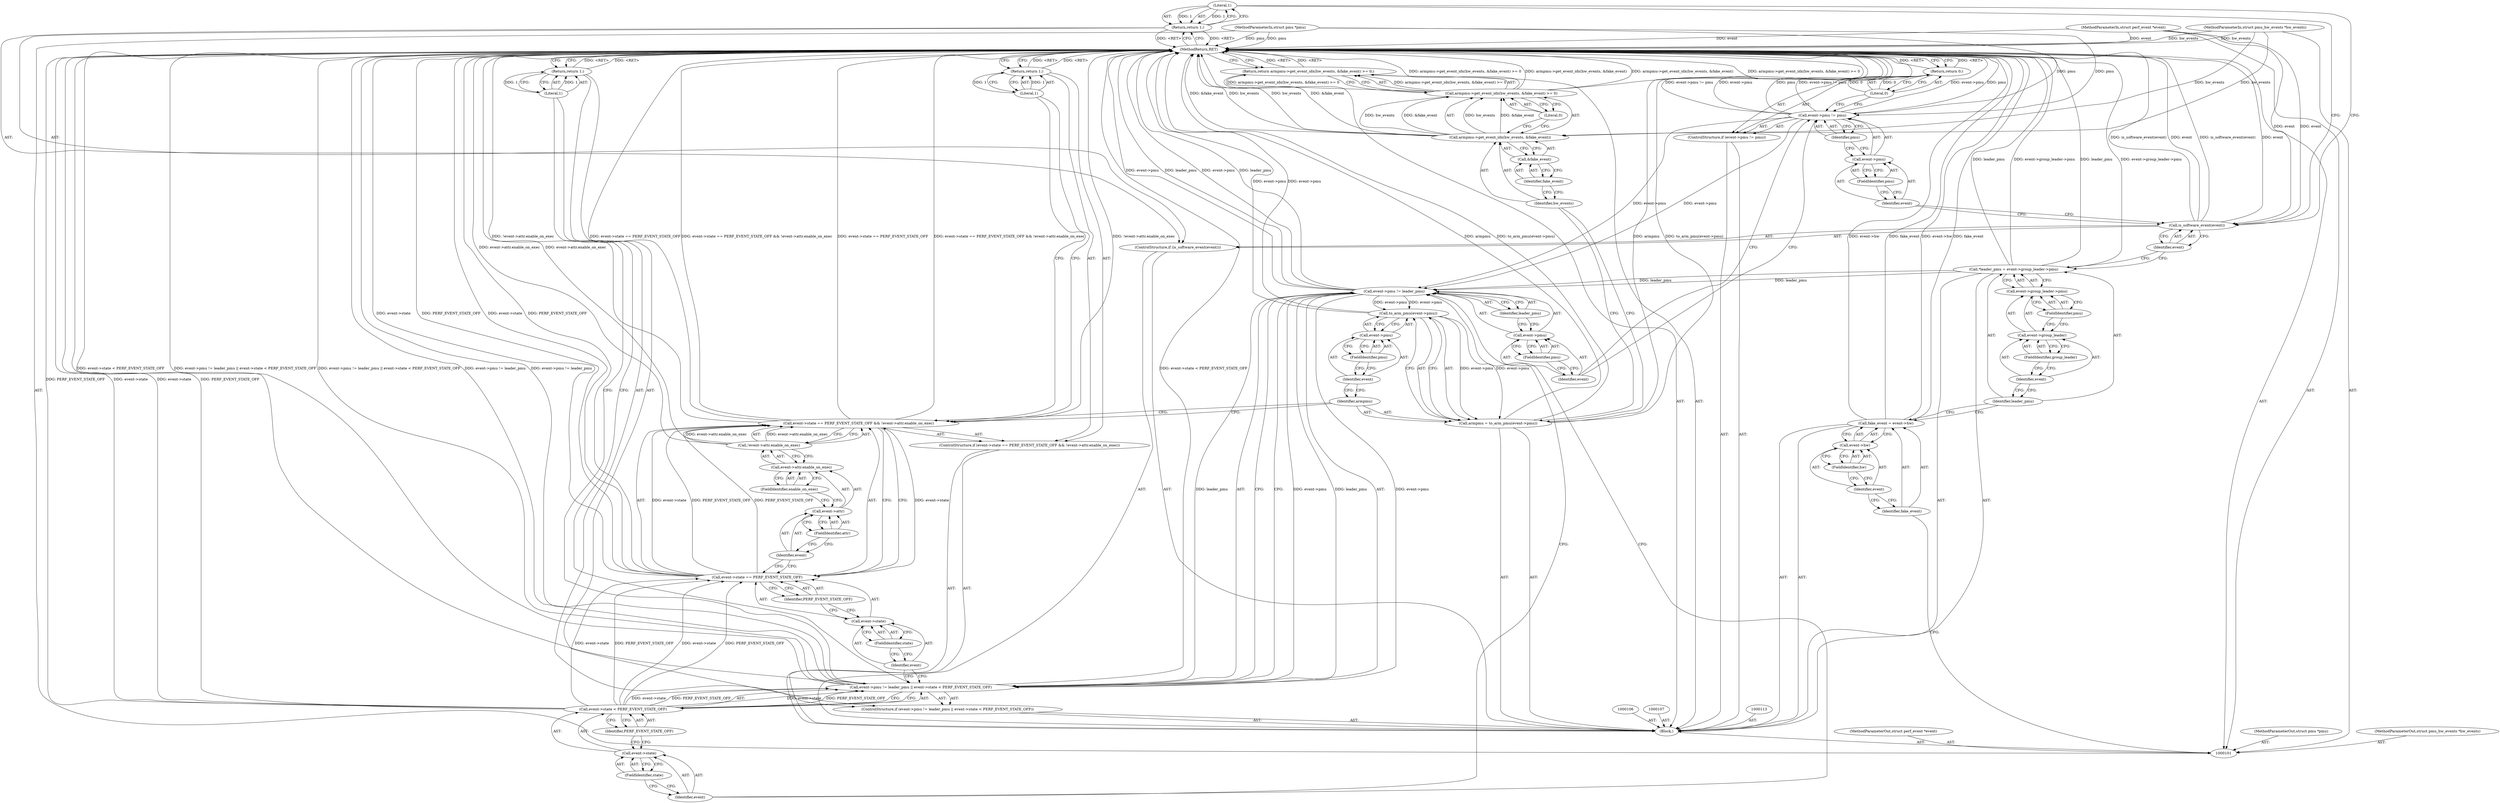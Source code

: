 digraph "0_linux_8fff105e13041e49b82f92eef034f363a6b1c071" {
"1000125" [label="(Literal,1)"];
"1000124" [label="(Return,return 1;)"];
"1000126" [label="(ControlStructure,if (event->pmu != pmu))"];
"1000130" [label="(FieldIdentifier,pmu)"];
"1000131" [label="(Identifier,pmu)"];
"1000127" [label="(Call,event->pmu != pmu)"];
"1000128" [label="(Call,event->pmu)"];
"1000129" [label="(Identifier,event)"];
"1000132" [label="(Return,return 0;)"];
"1000133" [label="(Literal,0)"];
"1000176" [label="(MethodReturn,RET)"];
"1000102" [label="(MethodParameterIn,struct pmu *pmu)"];
"1000252" [label="(MethodParameterOut,struct pmu *pmu)"];
"1000103" [label="(MethodParameterIn,struct pmu_hw_events *hw_events)"];
"1000253" [label="(MethodParameterOut,struct pmu_hw_events *hw_events)"];
"1000139" [label="(FieldIdentifier,pmu)"];
"1000134" [label="(ControlStructure,if (event->pmu != leader_pmu || event->state < PERF_EVENT_STATE_OFF))"];
"1000140" [label="(Identifier,leader_pmu)"];
"1000141" [label="(Call,event->state < PERF_EVENT_STATE_OFF)"];
"1000142" [label="(Call,event->state)"];
"1000143" [label="(Identifier,event)"];
"1000144" [label="(FieldIdentifier,state)"];
"1000145" [label="(Identifier,PERF_EVENT_STATE_OFF)"];
"1000135" [label="(Call,event->pmu != leader_pmu || event->state < PERF_EVENT_STATE_OFF)"];
"1000136" [label="(Call,event->pmu != leader_pmu)"];
"1000137" [label="(Call,event->pmu)"];
"1000138" [label="(Identifier,event)"];
"1000147" [label="(Literal,1)"];
"1000146" [label="(Return,return 1;)"];
"1000153" [label="(FieldIdentifier,state)"];
"1000148" [label="(ControlStructure,if (event->state == PERF_EVENT_STATE_OFF && !event->attr.enable_on_exec))"];
"1000154" [label="(Identifier,PERF_EVENT_STATE_OFF)"];
"1000155" [label="(Call,!event->attr.enable_on_exec)"];
"1000156" [label="(Call,event->attr.enable_on_exec)"];
"1000157" [label="(Call,event->attr)"];
"1000158" [label="(Identifier,event)"];
"1000159" [label="(FieldIdentifier,attr)"];
"1000160" [label="(FieldIdentifier,enable_on_exec)"];
"1000149" [label="(Call,event->state == PERF_EVENT_STATE_OFF && !event->attr.enable_on_exec)"];
"1000150" [label="(Call,event->state == PERF_EVENT_STATE_OFF)"];
"1000151" [label="(Call,event->state)"];
"1000152" [label="(Identifier,event)"];
"1000162" [label="(Literal,1)"];
"1000161" [label="(Return,return 1;)"];
"1000163" [label="(Call,armpmu = to_arm_pmu(event->pmu))"];
"1000164" [label="(Identifier,armpmu)"];
"1000165" [label="(Call,to_arm_pmu(event->pmu))"];
"1000166" [label="(Call,event->pmu)"];
"1000167" [label="(Identifier,event)"];
"1000168" [label="(FieldIdentifier,pmu)"];
"1000169" [label="(Return,return armpmu->get_event_idx(hw_events, &fake_event) >= 0;)"];
"1000172" [label="(Identifier,hw_events)"];
"1000173" [label="(Call,&fake_event)"];
"1000174" [label="(Identifier,fake_event)"];
"1000175" [label="(Literal,0)"];
"1000170" [label="(Call,armpmu->get_event_idx(hw_events, &fake_event) >= 0)"];
"1000171" [label="(Call,armpmu->get_event_idx(hw_events, &fake_event))"];
"1000104" [label="(MethodParameterIn,struct perf_event *event)"];
"1000254" [label="(MethodParameterOut,struct perf_event *event)"];
"1000105" [label="(Block,)"];
"1000108" [label="(Call,fake_event = event->hw)"];
"1000109" [label="(Identifier,fake_event)"];
"1000110" [label="(Call,event->hw)"];
"1000111" [label="(Identifier,event)"];
"1000112" [label="(FieldIdentifier,hw)"];
"1000114" [label="(Call,*leader_pmu = event->group_leader->pmu)"];
"1000115" [label="(Identifier,leader_pmu)"];
"1000116" [label="(Call,event->group_leader->pmu)"];
"1000117" [label="(Call,event->group_leader)"];
"1000118" [label="(Identifier,event)"];
"1000119" [label="(FieldIdentifier,group_leader)"];
"1000120" [label="(FieldIdentifier,pmu)"];
"1000121" [label="(ControlStructure,if (is_software_event(event)))"];
"1000123" [label="(Identifier,event)"];
"1000122" [label="(Call,is_software_event(event))"];
"1000125" -> "1000124"  [label="AST: "];
"1000125" -> "1000122"  [label="CFG: "];
"1000124" -> "1000125"  [label="CFG: "];
"1000125" -> "1000124"  [label="DDG: 1"];
"1000124" -> "1000121"  [label="AST: "];
"1000124" -> "1000125"  [label="CFG: "];
"1000125" -> "1000124"  [label="AST: "];
"1000176" -> "1000124"  [label="CFG: "];
"1000124" -> "1000176"  [label="DDG: <RET>"];
"1000125" -> "1000124"  [label="DDG: 1"];
"1000126" -> "1000105"  [label="AST: "];
"1000127" -> "1000126"  [label="AST: "];
"1000132" -> "1000126"  [label="AST: "];
"1000130" -> "1000128"  [label="AST: "];
"1000130" -> "1000129"  [label="CFG: "];
"1000128" -> "1000130"  [label="CFG: "];
"1000131" -> "1000127"  [label="AST: "];
"1000131" -> "1000128"  [label="CFG: "];
"1000127" -> "1000131"  [label="CFG: "];
"1000127" -> "1000126"  [label="AST: "];
"1000127" -> "1000131"  [label="CFG: "];
"1000128" -> "1000127"  [label="AST: "];
"1000131" -> "1000127"  [label="AST: "];
"1000133" -> "1000127"  [label="CFG: "];
"1000138" -> "1000127"  [label="CFG: "];
"1000127" -> "1000176"  [label="DDG: event->pmu != pmu"];
"1000127" -> "1000176"  [label="DDG: event->pmu"];
"1000127" -> "1000176"  [label="DDG: pmu"];
"1000102" -> "1000127"  [label="DDG: pmu"];
"1000127" -> "1000136"  [label="DDG: event->pmu"];
"1000128" -> "1000127"  [label="AST: "];
"1000128" -> "1000130"  [label="CFG: "];
"1000129" -> "1000128"  [label="AST: "];
"1000130" -> "1000128"  [label="AST: "];
"1000131" -> "1000128"  [label="CFG: "];
"1000129" -> "1000128"  [label="AST: "];
"1000129" -> "1000122"  [label="CFG: "];
"1000130" -> "1000129"  [label="CFG: "];
"1000132" -> "1000126"  [label="AST: "];
"1000132" -> "1000133"  [label="CFG: "];
"1000133" -> "1000132"  [label="AST: "];
"1000176" -> "1000132"  [label="CFG: "];
"1000132" -> "1000176"  [label="DDG: <RET>"];
"1000133" -> "1000132"  [label="DDG: 0"];
"1000133" -> "1000132"  [label="AST: "];
"1000133" -> "1000127"  [label="CFG: "];
"1000132" -> "1000133"  [label="CFG: "];
"1000133" -> "1000132"  [label="DDG: 0"];
"1000176" -> "1000101"  [label="AST: "];
"1000176" -> "1000124"  [label="CFG: "];
"1000176" -> "1000132"  [label="CFG: "];
"1000176" -> "1000146"  [label="CFG: "];
"1000176" -> "1000161"  [label="CFG: "];
"1000176" -> "1000169"  [label="CFG: "];
"1000161" -> "1000176"  [label="DDG: <RET>"];
"1000169" -> "1000176"  [label="DDG: <RET>"];
"1000132" -> "1000176"  [label="DDG: <RET>"];
"1000124" -> "1000176"  [label="DDG: <RET>"];
"1000146" -> "1000176"  [label="DDG: <RET>"];
"1000163" -> "1000176"  [label="DDG: armpmu"];
"1000163" -> "1000176"  [label="DDG: to_arm_pmu(event->pmu)"];
"1000150" -> "1000176"  [label="DDG: event->state"];
"1000150" -> "1000176"  [label="DDG: PERF_EVENT_STATE_OFF"];
"1000104" -> "1000176"  [label="DDG: event"];
"1000114" -> "1000176"  [label="DDG: leader_pmu"];
"1000114" -> "1000176"  [label="DDG: event->group_leader->pmu"];
"1000149" -> "1000176"  [label="DDG: event->state == PERF_EVENT_STATE_OFF && !event->attr.enable_on_exec"];
"1000149" -> "1000176"  [label="DDG: !event->attr.enable_on_exec"];
"1000149" -> "1000176"  [label="DDG: event->state == PERF_EVENT_STATE_OFF"];
"1000127" -> "1000176"  [label="DDG: event->pmu != pmu"];
"1000127" -> "1000176"  [label="DDG: event->pmu"];
"1000127" -> "1000176"  [label="DDG: pmu"];
"1000102" -> "1000176"  [label="DDG: pmu"];
"1000171" -> "1000176"  [label="DDG: hw_events"];
"1000171" -> "1000176"  [label="DDG: &fake_event"];
"1000141" -> "1000176"  [label="DDG: event->state"];
"1000141" -> "1000176"  [label="DDG: PERF_EVENT_STATE_OFF"];
"1000122" -> "1000176"  [label="DDG: event"];
"1000122" -> "1000176"  [label="DDG: is_software_event(event)"];
"1000135" -> "1000176"  [label="DDG: event->state < PERF_EVENT_STATE_OFF"];
"1000135" -> "1000176"  [label="DDG: event->pmu != leader_pmu || event->state < PERF_EVENT_STATE_OFF"];
"1000135" -> "1000176"  [label="DDG: event->pmu != leader_pmu"];
"1000165" -> "1000176"  [label="DDG: event->pmu"];
"1000136" -> "1000176"  [label="DDG: leader_pmu"];
"1000136" -> "1000176"  [label="DDG: event->pmu"];
"1000103" -> "1000176"  [label="DDG: hw_events"];
"1000108" -> "1000176"  [label="DDG: event->hw"];
"1000108" -> "1000176"  [label="DDG: fake_event"];
"1000170" -> "1000176"  [label="DDG: armpmu->get_event_idx(hw_events, &fake_event)"];
"1000170" -> "1000176"  [label="DDG: armpmu->get_event_idx(hw_events, &fake_event) >= 0"];
"1000155" -> "1000176"  [label="DDG: event->attr.enable_on_exec"];
"1000102" -> "1000101"  [label="AST: "];
"1000102" -> "1000176"  [label="DDG: pmu"];
"1000102" -> "1000127"  [label="DDG: pmu"];
"1000252" -> "1000101"  [label="AST: "];
"1000103" -> "1000101"  [label="AST: "];
"1000103" -> "1000176"  [label="DDG: hw_events"];
"1000103" -> "1000171"  [label="DDG: hw_events"];
"1000253" -> "1000101"  [label="AST: "];
"1000139" -> "1000137"  [label="AST: "];
"1000139" -> "1000138"  [label="CFG: "];
"1000137" -> "1000139"  [label="CFG: "];
"1000134" -> "1000105"  [label="AST: "];
"1000135" -> "1000134"  [label="AST: "];
"1000146" -> "1000134"  [label="AST: "];
"1000140" -> "1000136"  [label="AST: "];
"1000140" -> "1000137"  [label="CFG: "];
"1000136" -> "1000140"  [label="CFG: "];
"1000141" -> "1000135"  [label="AST: "];
"1000141" -> "1000145"  [label="CFG: "];
"1000142" -> "1000141"  [label="AST: "];
"1000145" -> "1000141"  [label="AST: "];
"1000135" -> "1000141"  [label="CFG: "];
"1000141" -> "1000176"  [label="DDG: event->state"];
"1000141" -> "1000176"  [label="DDG: PERF_EVENT_STATE_OFF"];
"1000141" -> "1000135"  [label="DDG: event->state"];
"1000141" -> "1000135"  [label="DDG: PERF_EVENT_STATE_OFF"];
"1000141" -> "1000150"  [label="DDG: event->state"];
"1000141" -> "1000150"  [label="DDG: PERF_EVENT_STATE_OFF"];
"1000142" -> "1000141"  [label="AST: "];
"1000142" -> "1000144"  [label="CFG: "];
"1000143" -> "1000142"  [label="AST: "];
"1000144" -> "1000142"  [label="AST: "];
"1000145" -> "1000142"  [label="CFG: "];
"1000143" -> "1000142"  [label="AST: "];
"1000143" -> "1000136"  [label="CFG: "];
"1000144" -> "1000143"  [label="CFG: "];
"1000144" -> "1000142"  [label="AST: "];
"1000144" -> "1000143"  [label="CFG: "];
"1000142" -> "1000144"  [label="CFG: "];
"1000145" -> "1000141"  [label="AST: "];
"1000145" -> "1000142"  [label="CFG: "];
"1000141" -> "1000145"  [label="CFG: "];
"1000135" -> "1000134"  [label="AST: "];
"1000135" -> "1000136"  [label="CFG: "];
"1000135" -> "1000141"  [label="CFG: "];
"1000136" -> "1000135"  [label="AST: "];
"1000141" -> "1000135"  [label="AST: "];
"1000147" -> "1000135"  [label="CFG: "];
"1000152" -> "1000135"  [label="CFG: "];
"1000135" -> "1000176"  [label="DDG: event->state < PERF_EVENT_STATE_OFF"];
"1000135" -> "1000176"  [label="DDG: event->pmu != leader_pmu || event->state < PERF_EVENT_STATE_OFF"];
"1000135" -> "1000176"  [label="DDG: event->pmu != leader_pmu"];
"1000136" -> "1000135"  [label="DDG: event->pmu"];
"1000136" -> "1000135"  [label="DDG: leader_pmu"];
"1000141" -> "1000135"  [label="DDG: event->state"];
"1000141" -> "1000135"  [label="DDG: PERF_EVENT_STATE_OFF"];
"1000136" -> "1000135"  [label="AST: "];
"1000136" -> "1000140"  [label="CFG: "];
"1000137" -> "1000136"  [label="AST: "];
"1000140" -> "1000136"  [label="AST: "];
"1000143" -> "1000136"  [label="CFG: "];
"1000135" -> "1000136"  [label="CFG: "];
"1000136" -> "1000176"  [label="DDG: leader_pmu"];
"1000136" -> "1000176"  [label="DDG: event->pmu"];
"1000136" -> "1000135"  [label="DDG: event->pmu"];
"1000136" -> "1000135"  [label="DDG: leader_pmu"];
"1000127" -> "1000136"  [label="DDG: event->pmu"];
"1000114" -> "1000136"  [label="DDG: leader_pmu"];
"1000136" -> "1000165"  [label="DDG: event->pmu"];
"1000137" -> "1000136"  [label="AST: "];
"1000137" -> "1000139"  [label="CFG: "];
"1000138" -> "1000137"  [label="AST: "];
"1000139" -> "1000137"  [label="AST: "];
"1000140" -> "1000137"  [label="CFG: "];
"1000138" -> "1000137"  [label="AST: "];
"1000138" -> "1000127"  [label="CFG: "];
"1000139" -> "1000138"  [label="CFG: "];
"1000147" -> "1000146"  [label="AST: "];
"1000147" -> "1000135"  [label="CFG: "];
"1000146" -> "1000147"  [label="CFG: "];
"1000147" -> "1000146"  [label="DDG: 1"];
"1000146" -> "1000134"  [label="AST: "];
"1000146" -> "1000147"  [label="CFG: "];
"1000147" -> "1000146"  [label="AST: "];
"1000176" -> "1000146"  [label="CFG: "];
"1000146" -> "1000176"  [label="DDG: <RET>"];
"1000147" -> "1000146"  [label="DDG: 1"];
"1000153" -> "1000151"  [label="AST: "];
"1000153" -> "1000152"  [label="CFG: "];
"1000151" -> "1000153"  [label="CFG: "];
"1000148" -> "1000105"  [label="AST: "];
"1000149" -> "1000148"  [label="AST: "];
"1000161" -> "1000148"  [label="AST: "];
"1000154" -> "1000150"  [label="AST: "];
"1000154" -> "1000151"  [label="CFG: "];
"1000150" -> "1000154"  [label="CFG: "];
"1000155" -> "1000149"  [label="AST: "];
"1000155" -> "1000156"  [label="CFG: "];
"1000156" -> "1000155"  [label="AST: "];
"1000149" -> "1000155"  [label="CFG: "];
"1000155" -> "1000176"  [label="DDG: event->attr.enable_on_exec"];
"1000155" -> "1000149"  [label="DDG: event->attr.enable_on_exec"];
"1000156" -> "1000155"  [label="AST: "];
"1000156" -> "1000160"  [label="CFG: "];
"1000157" -> "1000156"  [label="AST: "];
"1000160" -> "1000156"  [label="AST: "];
"1000155" -> "1000156"  [label="CFG: "];
"1000157" -> "1000156"  [label="AST: "];
"1000157" -> "1000159"  [label="CFG: "];
"1000158" -> "1000157"  [label="AST: "];
"1000159" -> "1000157"  [label="AST: "];
"1000160" -> "1000157"  [label="CFG: "];
"1000158" -> "1000157"  [label="AST: "];
"1000158" -> "1000150"  [label="CFG: "];
"1000159" -> "1000158"  [label="CFG: "];
"1000159" -> "1000157"  [label="AST: "];
"1000159" -> "1000158"  [label="CFG: "];
"1000157" -> "1000159"  [label="CFG: "];
"1000160" -> "1000156"  [label="AST: "];
"1000160" -> "1000157"  [label="CFG: "];
"1000156" -> "1000160"  [label="CFG: "];
"1000149" -> "1000148"  [label="AST: "];
"1000149" -> "1000150"  [label="CFG: "];
"1000149" -> "1000155"  [label="CFG: "];
"1000150" -> "1000149"  [label="AST: "];
"1000155" -> "1000149"  [label="AST: "];
"1000162" -> "1000149"  [label="CFG: "];
"1000164" -> "1000149"  [label="CFG: "];
"1000149" -> "1000176"  [label="DDG: event->state == PERF_EVENT_STATE_OFF && !event->attr.enable_on_exec"];
"1000149" -> "1000176"  [label="DDG: !event->attr.enable_on_exec"];
"1000149" -> "1000176"  [label="DDG: event->state == PERF_EVENT_STATE_OFF"];
"1000150" -> "1000149"  [label="DDG: event->state"];
"1000150" -> "1000149"  [label="DDG: PERF_EVENT_STATE_OFF"];
"1000155" -> "1000149"  [label="DDG: event->attr.enable_on_exec"];
"1000150" -> "1000149"  [label="AST: "];
"1000150" -> "1000154"  [label="CFG: "];
"1000151" -> "1000150"  [label="AST: "];
"1000154" -> "1000150"  [label="AST: "];
"1000158" -> "1000150"  [label="CFG: "];
"1000149" -> "1000150"  [label="CFG: "];
"1000150" -> "1000176"  [label="DDG: event->state"];
"1000150" -> "1000176"  [label="DDG: PERF_EVENT_STATE_OFF"];
"1000150" -> "1000149"  [label="DDG: event->state"];
"1000150" -> "1000149"  [label="DDG: PERF_EVENT_STATE_OFF"];
"1000141" -> "1000150"  [label="DDG: event->state"];
"1000141" -> "1000150"  [label="DDG: PERF_EVENT_STATE_OFF"];
"1000151" -> "1000150"  [label="AST: "];
"1000151" -> "1000153"  [label="CFG: "];
"1000152" -> "1000151"  [label="AST: "];
"1000153" -> "1000151"  [label="AST: "];
"1000154" -> "1000151"  [label="CFG: "];
"1000152" -> "1000151"  [label="AST: "];
"1000152" -> "1000135"  [label="CFG: "];
"1000153" -> "1000152"  [label="CFG: "];
"1000162" -> "1000161"  [label="AST: "];
"1000162" -> "1000149"  [label="CFG: "];
"1000161" -> "1000162"  [label="CFG: "];
"1000162" -> "1000161"  [label="DDG: 1"];
"1000161" -> "1000148"  [label="AST: "];
"1000161" -> "1000162"  [label="CFG: "];
"1000162" -> "1000161"  [label="AST: "];
"1000176" -> "1000161"  [label="CFG: "];
"1000161" -> "1000176"  [label="DDG: <RET>"];
"1000162" -> "1000161"  [label="DDG: 1"];
"1000163" -> "1000105"  [label="AST: "];
"1000163" -> "1000165"  [label="CFG: "];
"1000164" -> "1000163"  [label="AST: "];
"1000165" -> "1000163"  [label="AST: "];
"1000172" -> "1000163"  [label="CFG: "];
"1000163" -> "1000176"  [label="DDG: armpmu"];
"1000163" -> "1000176"  [label="DDG: to_arm_pmu(event->pmu)"];
"1000165" -> "1000163"  [label="DDG: event->pmu"];
"1000164" -> "1000163"  [label="AST: "];
"1000164" -> "1000149"  [label="CFG: "];
"1000167" -> "1000164"  [label="CFG: "];
"1000165" -> "1000163"  [label="AST: "];
"1000165" -> "1000166"  [label="CFG: "];
"1000166" -> "1000165"  [label="AST: "];
"1000163" -> "1000165"  [label="CFG: "];
"1000165" -> "1000176"  [label="DDG: event->pmu"];
"1000165" -> "1000163"  [label="DDG: event->pmu"];
"1000136" -> "1000165"  [label="DDG: event->pmu"];
"1000166" -> "1000165"  [label="AST: "];
"1000166" -> "1000168"  [label="CFG: "];
"1000167" -> "1000166"  [label="AST: "];
"1000168" -> "1000166"  [label="AST: "];
"1000165" -> "1000166"  [label="CFG: "];
"1000167" -> "1000166"  [label="AST: "];
"1000167" -> "1000164"  [label="CFG: "];
"1000168" -> "1000167"  [label="CFG: "];
"1000168" -> "1000166"  [label="AST: "];
"1000168" -> "1000167"  [label="CFG: "];
"1000166" -> "1000168"  [label="CFG: "];
"1000169" -> "1000105"  [label="AST: "];
"1000169" -> "1000170"  [label="CFG: "];
"1000170" -> "1000169"  [label="AST: "];
"1000176" -> "1000169"  [label="CFG: "];
"1000169" -> "1000176"  [label="DDG: <RET>"];
"1000170" -> "1000169"  [label="DDG: armpmu->get_event_idx(hw_events, &fake_event) >= 0"];
"1000172" -> "1000171"  [label="AST: "];
"1000172" -> "1000163"  [label="CFG: "];
"1000174" -> "1000172"  [label="CFG: "];
"1000173" -> "1000171"  [label="AST: "];
"1000173" -> "1000174"  [label="CFG: "];
"1000174" -> "1000173"  [label="AST: "];
"1000171" -> "1000173"  [label="CFG: "];
"1000174" -> "1000173"  [label="AST: "];
"1000174" -> "1000172"  [label="CFG: "];
"1000173" -> "1000174"  [label="CFG: "];
"1000175" -> "1000170"  [label="AST: "];
"1000175" -> "1000171"  [label="CFG: "];
"1000170" -> "1000175"  [label="CFG: "];
"1000170" -> "1000169"  [label="AST: "];
"1000170" -> "1000175"  [label="CFG: "];
"1000171" -> "1000170"  [label="AST: "];
"1000175" -> "1000170"  [label="AST: "];
"1000169" -> "1000170"  [label="CFG: "];
"1000170" -> "1000176"  [label="DDG: armpmu->get_event_idx(hw_events, &fake_event)"];
"1000170" -> "1000176"  [label="DDG: armpmu->get_event_idx(hw_events, &fake_event) >= 0"];
"1000170" -> "1000169"  [label="DDG: armpmu->get_event_idx(hw_events, &fake_event) >= 0"];
"1000171" -> "1000170"  [label="DDG: hw_events"];
"1000171" -> "1000170"  [label="DDG: &fake_event"];
"1000171" -> "1000170"  [label="AST: "];
"1000171" -> "1000173"  [label="CFG: "];
"1000172" -> "1000171"  [label="AST: "];
"1000173" -> "1000171"  [label="AST: "];
"1000175" -> "1000171"  [label="CFG: "];
"1000171" -> "1000176"  [label="DDG: hw_events"];
"1000171" -> "1000176"  [label="DDG: &fake_event"];
"1000171" -> "1000170"  [label="DDG: hw_events"];
"1000171" -> "1000170"  [label="DDG: &fake_event"];
"1000103" -> "1000171"  [label="DDG: hw_events"];
"1000104" -> "1000101"  [label="AST: "];
"1000104" -> "1000176"  [label="DDG: event"];
"1000104" -> "1000122"  [label="DDG: event"];
"1000254" -> "1000101"  [label="AST: "];
"1000105" -> "1000101"  [label="AST: "];
"1000106" -> "1000105"  [label="AST: "];
"1000107" -> "1000105"  [label="AST: "];
"1000108" -> "1000105"  [label="AST: "];
"1000113" -> "1000105"  [label="AST: "];
"1000114" -> "1000105"  [label="AST: "];
"1000121" -> "1000105"  [label="AST: "];
"1000126" -> "1000105"  [label="AST: "];
"1000134" -> "1000105"  [label="AST: "];
"1000148" -> "1000105"  [label="AST: "];
"1000163" -> "1000105"  [label="AST: "];
"1000169" -> "1000105"  [label="AST: "];
"1000108" -> "1000105"  [label="AST: "];
"1000108" -> "1000110"  [label="CFG: "];
"1000109" -> "1000108"  [label="AST: "];
"1000110" -> "1000108"  [label="AST: "];
"1000115" -> "1000108"  [label="CFG: "];
"1000108" -> "1000176"  [label="DDG: event->hw"];
"1000108" -> "1000176"  [label="DDG: fake_event"];
"1000109" -> "1000108"  [label="AST: "];
"1000109" -> "1000101"  [label="CFG: "];
"1000111" -> "1000109"  [label="CFG: "];
"1000110" -> "1000108"  [label="AST: "];
"1000110" -> "1000112"  [label="CFG: "];
"1000111" -> "1000110"  [label="AST: "];
"1000112" -> "1000110"  [label="AST: "];
"1000108" -> "1000110"  [label="CFG: "];
"1000111" -> "1000110"  [label="AST: "];
"1000111" -> "1000109"  [label="CFG: "];
"1000112" -> "1000111"  [label="CFG: "];
"1000112" -> "1000110"  [label="AST: "];
"1000112" -> "1000111"  [label="CFG: "];
"1000110" -> "1000112"  [label="CFG: "];
"1000114" -> "1000105"  [label="AST: "];
"1000114" -> "1000116"  [label="CFG: "];
"1000115" -> "1000114"  [label="AST: "];
"1000116" -> "1000114"  [label="AST: "];
"1000123" -> "1000114"  [label="CFG: "];
"1000114" -> "1000176"  [label="DDG: leader_pmu"];
"1000114" -> "1000176"  [label="DDG: event->group_leader->pmu"];
"1000114" -> "1000136"  [label="DDG: leader_pmu"];
"1000115" -> "1000114"  [label="AST: "];
"1000115" -> "1000108"  [label="CFG: "];
"1000118" -> "1000115"  [label="CFG: "];
"1000116" -> "1000114"  [label="AST: "];
"1000116" -> "1000120"  [label="CFG: "];
"1000117" -> "1000116"  [label="AST: "];
"1000120" -> "1000116"  [label="AST: "];
"1000114" -> "1000116"  [label="CFG: "];
"1000117" -> "1000116"  [label="AST: "];
"1000117" -> "1000119"  [label="CFG: "];
"1000118" -> "1000117"  [label="AST: "];
"1000119" -> "1000117"  [label="AST: "];
"1000120" -> "1000117"  [label="CFG: "];
"1000118" -> "1000117"  [label="AST: "];
"1000118" -> "1000115"  [label="CFG: "];
"1000119" -> "1000118"  [label="CFG: "];
"1000119" -> "1000117"  [label="AST: "];
"1000119" -> "1000118"  [label="CFG: "];
"1000117" -> "1000119"  [label="CFG: "];
"1000120" -> "1000116"  [label="AST: "];
"1000120" -> "1000117"  [label="CFG: "];
"1000116" -> "1000120"  [label="CFG: "];
"1000121" -> "1000105"  [label="AST: "];
"1000122" -> "1000121"  [label="AST: "];
"1000124" -> "1000121"  [label="AST: "];
"1000123" -> "1000122"  [label="AST: "];
"1000123" -> "1000114"  [label="CFG: "];
"1000122" -> "1000123"  [label="CFG: "];
"1000122" -> "1000121"  [label="AST: "];
"1000122" -> "1000123"  [label="CFG: "];
"1000123" -> "1000122"  [label="AST: "];
"1000125" -> "1000122"  [label="CFG: "];
"1000129" -> "1000122"  [label="CFG: "];
"1000122" -> "1000176"  [label="DDG: event"];
"1000122" -> "1000176"  [label="DDG: is_software_event(event)"];
"1000104" -> "1000122"  [label="DDG: event"];
}
